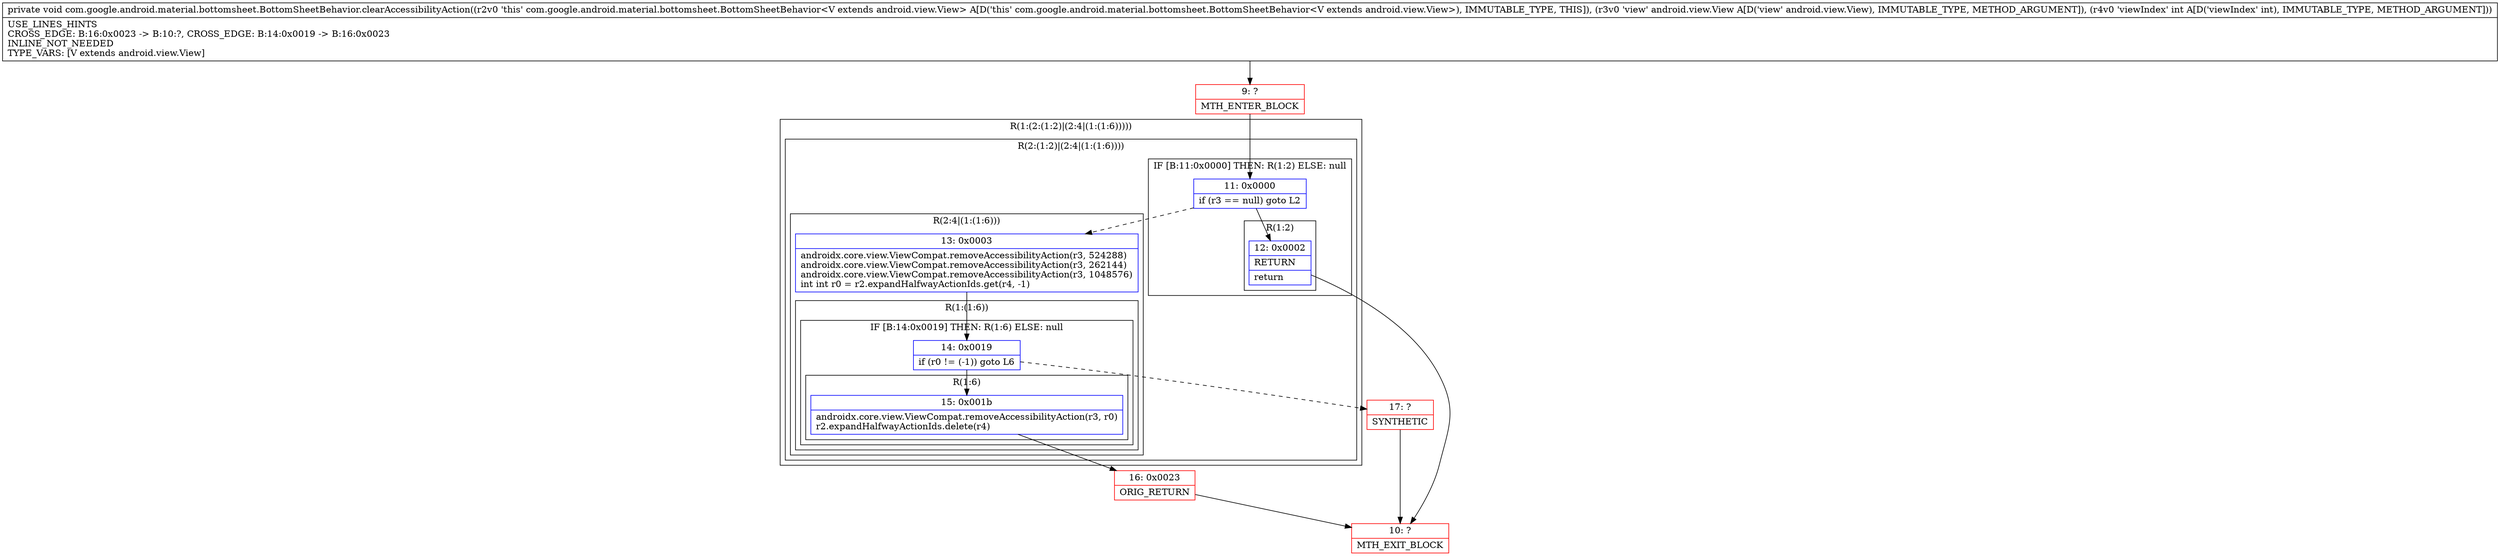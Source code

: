 digraph "CFG forcom.google.android.material.bottomsheet.BottomSheetBehavior.clearAccessibilityAction(Landroid\/view\/View;I)V" {
subgraph cluster_Region_962348427 {
label = "R(1:(2:(1:2)|(2:4|(1:(1:6)))))";
node [shape=record,color=blue];
subgraph cluster_Region_31417242 {
label = "R(2:(1:2)|(2:4|(1:(1:6))))";
node [shape=record,color=blue];
subgraph cluster_IfRegion_1199345707 {
label = "IF [B:11:0x0000] THEN: R(1:2) ELSE: null";
node [shape=record,color=blue];
Node_11 [shape=record,label="{11\:\ 0x0000|if (r3 == null) goto L2\l}"];
subgraph cluster_Region_783546433 {
label = "R(1:2)";
node [shape=record,color=blue];
Node_12 [shape=record,label="{12\:\ 0x0002|RETURN\l|return\l}"];
}
}
subgraph cluster_Region_1891105431 {
label = "R(2:4|(1:(1:6)))";
node [shape=record,color=blue];
Node_13 [shape=record,label="{13\:\ 0x0003|androidx.core.view.ViewCompat.removeAccessibilityAction(r3, 524288)\landroidx.core.view.ViewCompat.removeAccessibilityAction(r3, 262144)\landroidx.core.view.ViewCompat.removeAccessibilityAction(r3, 1048576)\lint int r0 = r2.expandHalfwayActionIds.get(r4, \-1)\l}"];
subgraph cluster_Region_1972928513 {
label = "R(1:(1:6))";
node [shape=record,color=blue];
subgraph cluster_IfRegion_1909909403 {
label = "IF [B:14:0x0019] THEN: R(1:6) ELSE: null";
node [shape=record,color=blue];
Node_14 [shape=record,label="{14\:\ 0x0019|if (r0 != (\-1)) goto L6\l}"];
subgraph cluster_Region_1547990295 {
label = "R(1:6)";
node [shape=record,color=blue];
Node_15 [shape=record,label="{15\:\ 0x001b|androidx.core.view.ViewCompat.removeAccessibilityAction(r3, r0)\lr2.expandHalfwayActionIds.delete(r4)\l}"];
}
}
}
}
}
}
Node_9 [shape=record,color=red,label="{9\:\ ?|MTH_ENTER_BLOCK\l}"];
Node_10 [shape=record,color=red,label="{10\:\ ?|MTH_EXIT_BLOCK\l}"];
Node_16 [shape=record,color=red,label="{16\:\ 0x0023|ORIG_RETURN\l}"];
Node_17 [shape=record,color=red,label="{17\:\ ?|SYNTHETIC\l}"];
MethodNode[shape=record,label="{private void com.google.android.material.bottomsheet.BottomSheetBehavior.clearAccessibilityAction((r2v0 'this' com.google.android.material.bottomsheet.BottomSheetBehavior\<V extends android.view.View\> A[D('this' com.google.android.material.bottomsheet.BottomSheetBehavior\<V extends android.view.View\>), IMMUTABLE_TYPE, THIS]), (r3v0 'view' android.view.View A[D('view' android.view.View), IMMUTABLE_TYPE, METHOD_ARGUMENT]), (r4v0 'viewIndex' int A[D('viewIndex' int), IMMUTABLE_TYPE, METHOD_ARGUMENT]))  | USE_LINES_HINTS\lCROSS_EDGE: B:16:0x0023 \-\> B:10:?, CROSS_EDGE: B:14:0x0019 \-\> B:16:0x0023\lINLINE_NOT_NEEDED\lTYPE_VARS: [V extends android.view.View]\l}"];
MethodNode -> Node_9;Node_11 -> Node_12;
Node_11 -> Node_13[style=dashed];
Node_12 -> Node_10;
Node_13 -> Node_14;
Node_14 -> Node_15;
Node_14 -> Node_17[style=dashed];
Node_15 -> Node_16;
Node_9 -> Node_11;
Node_16 -> Node_10;
Node_17 -> Node_10;
}

